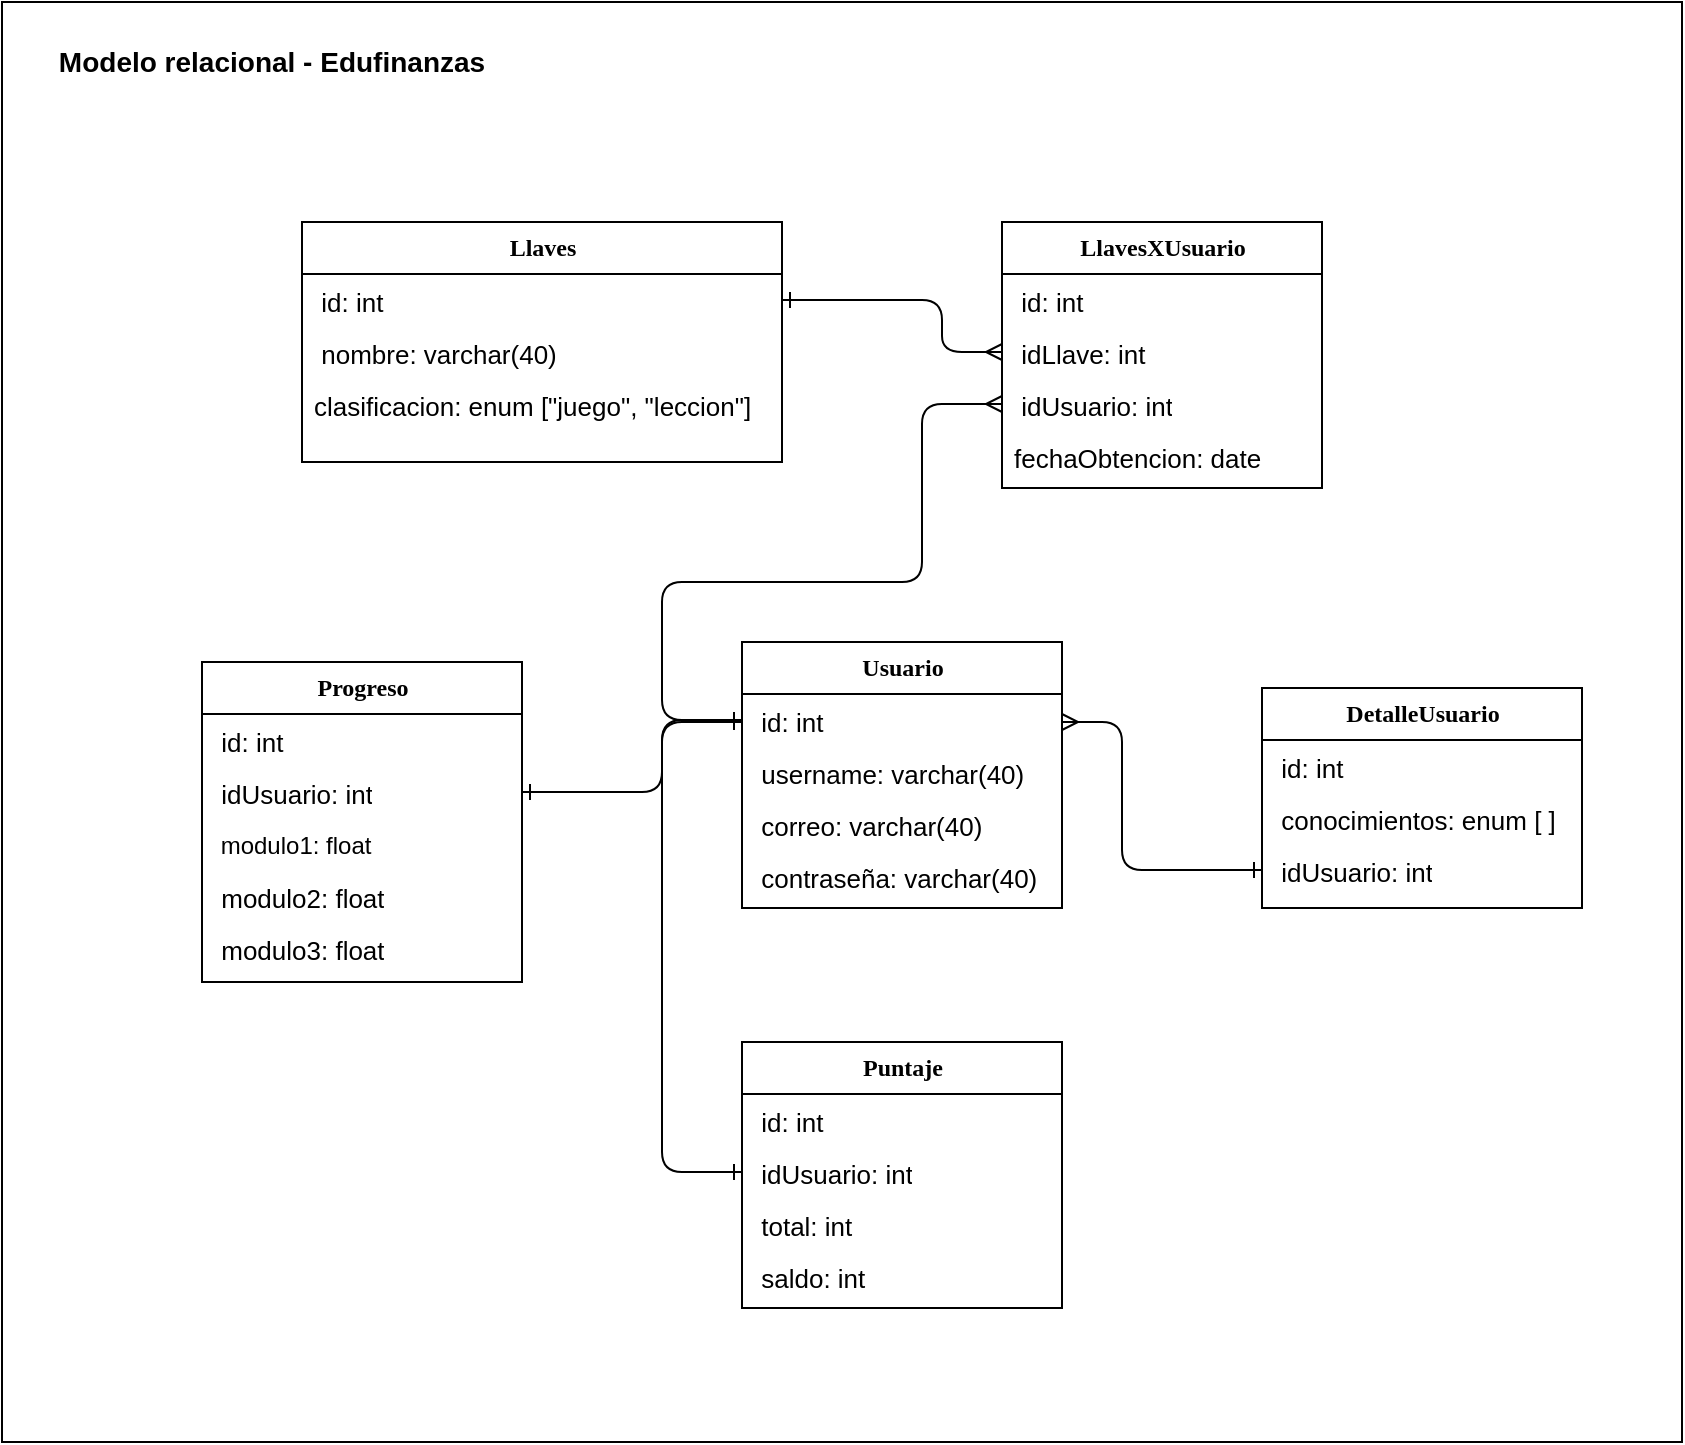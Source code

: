 <mxfile version="14.7.6" type="device"><diagram name="Page-1" id="c4acf3e9-155e-7222-9cf6-157b1a14988f"><mxGraphModel dx="868" dy="482" grid="1" gridSize="10" guides="1" tooltips="1" connect="1" arrows="1" fold="1" page="1" pageScale="1" pageWidth="850" pageHeight="1100" background="none" math="0" shadow="0"><root><mxCell id="0"/><mxCell id="1" parent="0"/><mxCell id="LkKcFVkYvoGoQkgYy--C-15" value="" style="rounded=0;whiteSpace=wrap;html=1;" vertex="1" parent="1"><mxGeometry width="840" height="720" as="geometry"/></mxCell><mxCell id="17acba5748e5396b-20" value="Usuario" style="swimlane;html=1;fontStyle=1;childLayout=stackLayout;horizontal=1;startSize=26;fillColor=none;horizontalStack=0;resizeParent=1;resizeLast=0;collapsible=1;marginBottom=0;swimlaneFillColor=#ffffff;rounded=0;shadow=0;comic=0;labelBackgroundColor=none;strokeWidth=1;fontFamily=Verdana;fontSize=12;align=center;" parent="1" vertex="1"><mxGeometry x="370" y="320" width="160" height="133" as="geometry"/></mxCell><mxCell id="17acba5748e5396b-21" value="&amp;nbsp;id: int" style="text;html=1;strokeColor=none;fillColor=none;align=left;verticalAlign=top;spacingLeft=4;spacingRight=4;whiteSpace=wrap;overflow=hidden;rotatable=0;points=[[0,0.5],[1,0.5]];portConstraint=eastwest;fontSize=13;" parent="17acba5748e5396b-20" vertex="1"><mxGeometry y="26" width="160" height="26" as="geometry"/></mxCell><mxCell id="17acba5748e5396b-24" value="&amp;nbsp;username: varchar(40)" style="text;html=1;strokeColor=none;fillColor=none;align=left;verticalAlign=top;spacingLeft=4;spacingRight=4;whiteSpace=wrap;overflow=hidden;rotatable=0;points=[[0,0.5],[1,0.5]];portConstraint=eastwest;fontSize=13;" parent="17acba5748e5396b-20" vertex="1"><mxGeometry y="52" width="160" height="26" as="geometry"/></mxCell><mxCell id="17acba5748e5396b-26" value="&amp;nbsp;correo: varchar(40)" style="text;html=1;strokeColor=none;fillColor=none;align=left;verticalAlign=top;spacingLeft=4;spacingRight=4;whiteSpace=wrap;overflow=hidden;rotatable=0;points=[[0,0.5],[1,0.5]];portConstraint=eastwest;fontSize=13;" parent="17acba5748e5396b-20" vertex="1"><mxGeometry y="78" width="160" height="26" as="geometry"/></mxCell><mxCell id="LkKcFVkYvoGoQkgYy--C-1" value="&amp;nbsp;contraseña: varchar(40)" style="text;html=1;strokeColor=none;fillColor=none;align=left;verticalAlign=top;spacingLeft=4;spacingRight=4;whiteSpace=wrap;overflow=hidden;rotatable=0;points=[[0,0.5],[1,0.5]];portConstraint=eastwest;fontSize=13;" vertex="1" parent="17acba5748e5396b-20"><mxGeometry y="104" width="160" height="26" as="geometry"/></mxCell><mxCell id="17acba5748e5396b-30" value="DetalleUsuario" style="swimlane;html=1;fontStyle=1;childLayout=stackLayout;horizontal=1;startSize=26;fillColor=none;horizontalStack=0;resizeParent=1;resizeLast=0;collapsible=1;marginBottom=0;swimlaneFillColor=#ffffff;rounded=0;shadow=0;comic=0;labelBackgroundColor=none;strokeWidth=1;fontFamily=Verdana;fontSize=12;align=center;" parent="1" vertex="1"><mxGeometry x="630" y="343" width="160" height="110" as="geometry"/></mxCell><mxCell id="17acba5748e5396b-31" value="&amp;nbsp;id: int" style="text;html=1;strokeColor=none;fillColor=none;align=left;verticalAlign=top;spacingLeft=4;spacingRight=4;whiteSpace=wrap;overflow=hidden;rotatable=0;points=[[0,0.5],[1,0.5]];portConstraint=eastwest;fontSize=13;" parent="17acba5748e5396b-30" vertex="1"><mxGeometry y="26" width="160" height="26" as="geometry"/></mxCell><mxCell id="17acba5748e5396b-32" value="&amp;nbsp;conocimientos: enum [ ]&amp;nbsp;" style="text;html=1;strokeColor=none;fillColor=none;align=left;verticalAlign=top;spacingLeft=4;spacingRight=4;whiteSpace=wrap;overflow=hidden;rotatable=0;points=[[0,0.5],[1,0.5]];portConstraint=eastwest;fontSize=13;" parent="17acba5748e5396b-30" vertex="1"><mxGeometry y="52" width="160" height="26" as="geometry"/></mxCell><mxCell id="17acba5748e5396b-33" value="&amp;nbsp;idUsuario: int" style="text;html=1;strokeColor=none;fillColor=none;align=left;verticalAlign=top;spacingLeft=4;spacingRight=4;whiteSpace=wrap;overflow=hidden;rotatable=0;points=[[0,0.5],[1,0.5]];portConstraint=eastwest;fontSize=13;" parent="17acba5748e5396b-30" vertex="1"><mxGeometry y="78" width="160" height="26" as="geometry"/></mxCell><mxCell id="LkKcFVkYvoGoQkgYy--C-2" value="Progreso" style="swimlane;html=1;fontStyle=1;childLayout=stackLayout;horizontal=1;startSize=26;fillColor=none;horizontalStack=0;resizeParent=1;resizeLast=0;collapsible=1;marginBottom=0;swimlaneFillColor=#ffffff;rounded=0;shadow=0;comic=0;labelBackgroundColor=none;strokeWidth=1;fontFamily=Verdana;fontSize=12;align=center;" vertex="1" parent="1"><mxGeometry x="100" y="330" width="160" height="160" as="geometry"/></mxCell><mxCell id="LkKcFVkYvoGoQkgYy--C-3" value="&amp;nbsp;id: int" style="text;html=1;strokeColor=none;fillColor=none;align=left;verticalAlign=top;spacingLeft=4;spacingRight=4;whiteSpace=wrap;overflow=hidden;rotatable=0;points=[[0,0.5],[1,0.5]];portConstraint=eastwest;fontSize=13;" vertex="1" parent="LkKcFVkYvoGoQkgYy--C-2"><mxGeometry y="26" width="160" height="26" as="geometry"/></mxCell><mxCell id="LkKcFVkYvoGoQkgYy--C-4" value="&amp;nbsp;idUsuario: int" style="text;html=1;strokeColor=none;fillColor=none;align=left;verticalAlign=top;spacingLeft=4;spacingRight=4;whiteSpace=wrap;overflow=hidden;rotatable=0;points=[[0,0.5],[1,0.5]];portConstraint=eastwest;fontSize=13;" vertex="1" parent="LkKcFVkYvoGoQkgYy--C-2"><mxGeometry y="52" width="160" height="26" as="geometry"/></mxCell><mxCell id="LkKcFVkYvoGoQkgYy--C-5" value="&amp;nbsp;modulo1: float" style="text;html=1;strokeColor=none;fillColor=none;align=left;verticalAlign=top;spacingLeft=4;spacingRight=4;whiteSpace=wrap;overflow=hidden;rotatable=0;points=[[0,0.5],[1,0.5]];portConstraint=eastwest;" vertex="1" parent="LkKcFVkYvoGoQkgYy--C-2"><mxGeometry y="78" width="160" height="26" as="geometry"/></mxCell><mxCell id="LkKcFVkYvoGoQkgYy--C-6" value="&amp;nbsp;modulo2: float" style="text;html=1;strokeColor=none;fillColor=none;align=left;verticalAlign=top;spacingLeft=4;spacingRight=4;whiteSpace=wrap;overflow=hidden;rotatable=0;points=[[0,0.5],[1,0.5]];portConstraint=eastwest;fontSize=13;" vertex="1" parent="LkKcFVkYvoGoQkgYy--C-2"><mxGeometry y="104" width="160" height="26" as="geometry"/></mxCell><mxCell id="LkKcFVkYvoGoQkgYy--C-8" value="&amp;nbsp;modulo3: float" style="text;html=1;strokeColor=none;fillColor=none;align=left;verticalAlign=top;spacingLeft=4;spacingRight=4;whiteSpace=wrap;overflow=hidden;rotatable=0;points=[[0,0.5],[1,0.5]];portConstraint=eastwest;fontSize=13;" vertex="1" parent="LkKcFVkYvoGoQkgYy--C-2"><mxGeometry y="130" width="160" height="26" as="geometry"/></mxCell><mxCell id="LkKcFVkYvoGoQkgYy--C-16" value="Llaves" style="swimlane;html=1;fontStyle=1;childLayout=stackLayout;horizontal=1;startSize=26;fillColor=none;horizontalStack=0;resizeParent=1;resizeLast=0;collapsible=1;marginBottom=0;swimlaneFillColor=#ffffff;rounded=0;shadow=0;comic=0;labelBackgroundColor=none;strokeWidth=1;fontFamily=Verdana;fontSize=12;align=center;" vertex="1" parent="1"><mxGeometry x="150" y="110" width="240" height="120" as="geometry"/></mxCell><mxCell id="LkKcFVkYvoGoQkgYy--C-17" value="&amp;nbsp;id: int" style="text;html=1;strokeColor=none;fillColor=none;align=left;verticalAlign=top;spacingLeft=4;spacingRight=4;whiteSpace=wrap;overflow=hidden;rotatable=0;points=[[0,0.5],[1,0.5]];portConstraint=eastwest;fontSize=13;" vertex="1" parent="LkKcFVkYvoGoQkgYy--C-16"><mxGeometry y="26" width="240" height="26" as="geometry"/></mxCell><mxCell id="LkKcFVkYvoGoQkgYy--C-18" value="&amp;nbsp;nombre: varchar(40)&amp;nbsp;" style="text;html=1;strokeColor=none;fillColor=none;align=left;verticalAlign=top;spacingLeft=4;spacingRight=4;whiteSpace=wrap;overflow=hidden;rotatable=0;points=[[0,0.5],[1,0.5]];portConstraint=eastwest;fontSize=13;" vertex="1" parent="LkKcFVkYvoGoQkgYy--C-16"><mxGeometry y="52" width="240" height="26" as="geometry"/></mxCell><mxCell id="LkKcFVkYvoGoQkgYy--C-19" value="clasificacion: enum [&quot;juego&quot;, &quot;leccion&quot;]" style="text;html=1;strokeColor=none;fillColor=none;align=left;verticalAlign=top;spacingLeft=4;spacingRight=4;whiteSpace=wrap;overflow=hidden;rotatable=0;points=[[0,0.5],[1,0.5]];portConstraint=eastwest;fontSize=13;" vertex="1" parent="LkKcFVkYvoGoQkgYy--C-16"><mxGeometry y="78" width="240" height="42" as="geometry"/></mxCell><mxCell id="LkKcFVkYvoGoQkgYy--C-20" value="LlavesXUsuario" style="swimlane;html=1;fontStyle=1;childLayout=stackLayout;horizontal=1;startSize=26;fillColor=none;horizontalStack=0;resizeParent=1;resizeLast=0;collapsible=1;marginBottom=0;swimlaneFillColor=#ffffff;rounded=0;shadow=0;comic=0;labelBackgroundColor=none;strokeWidth=1;fontFamily=Verdana;fontSize=12;align=center;" vertex="1" parent="1"><mxGeometry x="500" y="110" width="160" height="133" as="geometry"/></mxCell><mxCell id="LkKcFVkYvoGoQkgYy--C-21" value="&amp;nbsp;id: int" style="text;html=1;strokeColor=none;fillColor=none;align=left;verticalAlign=top;spacingLeft=4;spacingRight=4;whiteSpace=wrap;overflow=hidden;rotatable=0;points=[[0,0.5],[1,0.5]];portConstraint=eastwest;fontSize=13;" vertex="1" parent="LkKcFVkYvoGoQkgYy--C-20"><mxGeometry y="26" width="160" height="26" as="geometry"/></mxCell><mxCell id="LkKcFVkYvoGoQkgYy--C-22" value="&amp;nbsp;idLlave: int" style="text;html=1;strokeColor=none;fillColor=none;align=left;verticalAlign=top;spacingLeft=4;spacingRight=4;whiteSpace=wrap;overflow=hidden;rotatable=0;points=[[0,0.5],[1,0.5]];portConstraint=eastwest;fontSize=13;" vertex="1" parent="LkKcFVkYvoGoQkgYy--C-20"><mxGeometry y="52" width="160" height="26" as="geometry"/></mxCell><mxCell id="LkKcFVkYvoGoQkgYy--C-23" value="&amp;nbsp;idUsuario: int" style="text;html=1;strokeColor=none;fillColor=none;align=left;verticalAlign=top;spacingLeft=4;spacingRight=4;whiteSpace=wrap;overflow=hidden;rotatable=0;points=[[0,0.5],[1,0.5]];portConstraint=eastwest;fontSize=13;" vertex="1" parent="LkKcFVkYvoGoQkgYy--C-20"><mxGeometry y="78" width="160" height="26" as="geometry"/></mxCell><mxCell id="LkKcFVkYvoGoQkgYy--C-24" value="fechaObtencion: date" style="text;html=1;strokeColor=none;fillColor=none;align=left;verticalAlign=top;spacingLeft=4;spacingRight=4;whiteSpace=wrap;overflow=hidden;rotatable=0;points=[[0,0.5],[1,0.5]];portConstraint=eastwest;fontSize=13;" vertex="1" parent="LkKcFVkYvoGoQkgYy--C-20"><mxGeometry y="104" width="160" height="26" as="geometry"/></mxCell><mxCell id="LkKcFVkYvoGoQkgYy--C-25" value="Puntaje" style="swimlane;html=1;fontStyle=1;childLayout=stackLayout;horizontal=1;startSize=26;fillColor=none;horizontalStack=0;resizeParent=1;resizeLast=0;collapsible=1;marginBottom=0;swimlaneFillColor=#ffffff;rounded=0;shadow=0;comic=0;labelBackgroundColor=none;strokeWidth=1;fontFamily=Verdana;fontSize=12;align=center;" vertex="1" parent="1"><mxGeometry x="370" y="520" width="160" height="133" as="geometry"/></mxCell><mxCell id="LkKcFVkYvoGoQkgYy--C-26" value="&amp;nbsp;id: int" style="text;html=1;strokeColor=none;fillColor=none;align=left;verticalAlign=top;spacingLeft=4;spacingRight=4;whiteSpace=wrap;overflow=hidden;rotatable=0;points=[[0,0.5],[1,0.5]];portConstraint=eastwest;fontSize=13;" vertex="1" parent="LkKcFVkYvoGoQkgYy--C-25"><mxGeometry y="26" width="160" height="26" as="geometry"/></mxCell><mxCell id="LkKcFVkYvoGoQkgYy--C-27" value="&amp;nbsp;idUsuario: int" style="text;html=1;strokeColor=none;fillColor=none;align=left;verticalAlign=top;spacingLeft=4;spacingRight=4;whiteSpace=wrap;overflow=hidden;rotatable=0;points=[[0,0.5],[1,0.5]];portConstraint=eastwest;fontSize=13;" vertex="1" parent="LkKcFVkYvoGoQkgYy--C-25"><mxGeometry y="52" width="160" height="26" as="geometry"/></mxCell><mxCell id="LkKcFVkYvoGoQkgYy--C-28" value="&amp;nbsp;total: int&amp;nbsp;" style="text;html=1;strokeColor=none;fillColor=none;align=left;verticalAlign=top;spacingLeft=4;spacingRight=4;whiteSpace=wrap;overflow=hidden;rotatable=0;points=[[0,0.5],[1,0.5]];portConstraint=eastwest;fontSize=13;" vertex="1" parent="LkKcFVkYvoGoQkgYy--C-25"><mxGeometry y="78" width="160" height="26" as="geometry"/></mxCell><mxCell id="LkKcFVkYvoGoQkgYy--C-29" value="&amp;nbsp;saldo: int" style="text;html=1;strokeColor=none;fillColor=none;align=left;verticalAlign=top;spacingLeft=4;spacingRight=4;whiteSpace=wrap;overflow=hidden;rotatable=0;points=[[0,0.5],[1,0.5]];portConstraint=eastwest;fontSize=13;" vertex="1" parent="LkKcFVkYvoGoQkgYy--C-25"><mxGeometry y="104" width="160" height="26" as="geometry"/></mxCell><mxCell id="LkKcFVkYvoGoQkgYy--C-30" value="" style="endArrow=ERone;html=1;entryX=0;entryY=0.5;entryDx=0;entryDy=0;startArrow=ERmany;startFill=0;endFill=0;" edge="1" parent="1" target="17acba5748e5396b-33"><mxGeometry width="50" height="50" relative="1" as="geometry"><mxPoint x="530" y="360" as="sourcePoint"/><mxPoint x="580" y="310" as="targetPoint"/><Array as="points"><mxPoint x="560" y="360"/><mxPoint x="560" y="434"/></Array></mxGeometry></mxCell><mxCell id="LkKcFVkYvoGoQkgYy--C-32" value="" style="endArrow=ERmany;html=1;entryX=0;entryY=0.5;entryDx=0;entryDy=0;exitX=0;exitY=0.5;exitDx=0;exitDy=0;startArrow=ERone;startFill=0;endFill=0;" edge="1" parent="1" source="17acba5748e5396b-21" target="LkKcFVkYvoGoQkgYy--C-23"><mxGeometry width="50" height="50" relative="1" as="geometry"><mxPoint x="380" y="280" as="sourcePoint"/><mxPoint x="430" y="230" as="targetPoint"/><Array as="points"><mxPoint x="330" y="359"/><mxPoint x="330" y="290"/><mxPoint x="460" y="290"/><mxPoint x="460" y="201"/></Array></mxGeometry></mxCell><mxCell id="LkKcFVkYvoGoQkgYy--C-33" value="" style="endArrow=ERmany;html=1;entryX=0;entryY=0.5;entryDx=0;entryDy=0;exitX=1;exitY=0.5;exitDx=0;exitDy=0;startArrow=ERone;startFill=0;endFill=0;" edge="1" parent="1" source="LkKcFVkYvoGoQkgYy--C-17" target="LkKcFVkYvoGoQkgYy--C-22"><mxGeometry width="50" height="50" relative="1" as="geometry"><mxPoint x="380" y="280" as="sourcePoint"/><mxPoint x="430" y="230" as="targetPoint"/><Array as="points"><mxPoint x="470" y="149"/><mxPoint x="470" y="175"/></Array></mxGeometry></mxCell><mxCell id="LkKcFVkYvoGoQkgYy--C-34" value="" style="endArrow=ERone;html=1;exitX=1;exitY=0.5;exitDx=0;exitDy=0;startArrow=ERone;startFill=0;endFill=0;" edge="1" parent="1" source="LkKcFVkYvoGoQkgYy--C-4"><mxGeometry width="50" height="50" relative="1" as="geometry"><mxPoint x="380" y="380" as="sourcePoint"/><mxPoint x="370" y="360" as="targetPoint"/><Array as="points"><mxPoint x="330" y="395"/><mxPoint x="330" y="360"/></Array></mxGeometry></mxCell><mxCell id="LkKcFVkYvoGoQkgYy--C-35" value="" style="endArrow=ERone;html=1;entryX=0;entryY=0.5;entryDx=0;entryDy=0;exitX=0;exitY=0.5;exitDx=0;exitDy=0;startArrow=ERone;startFill=0;endFill=0;" edge="1" parent="1" source="17acba5748e5396b-21" target="LkKcFVkYvoGoQkgYy--C-27"><mxGeometry width="50" height="50" relative="1" as="geometry"><mxPoint x="310" y="630" as="sourcePoint"/><mxPoint x="360" y="580" as="targetPoint"/><Array as="points"><mxPoint x="330" y="359"/><mxPoint x="330" y="410"/><mxPoint x="330" y="585"/></Array></mxGeometry></mxCell><mxCell id="LkKcFVkYvoGoQkgYy--C-36" value="&lt;b&gt;&lt;font style=&quot;font-size: 14px&quot;&gt;Modelo relacional - Edufinanzas&lt;/font&gt;&lt;/b&gt;" style="text;html=1;strokeColor=none;fillColor=none;align=center;verticalAlign=middle;whiteSpace=wrap;rounded=0;" vertex="1" parent="1"><mxGeometry x="20" y="20" width="230" height="20" as="geometry"/></mxCell></root></mxGraphModel></diagram></mxfile>